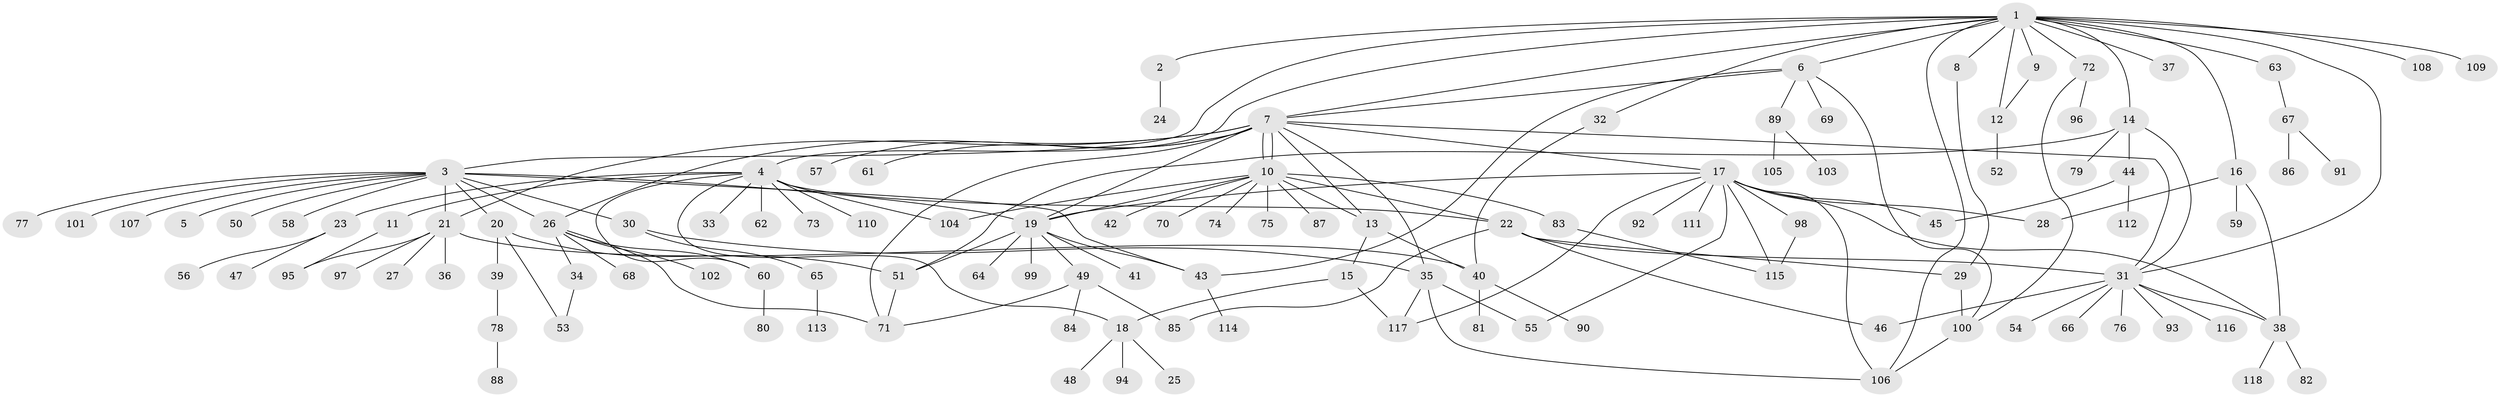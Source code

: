 // Generated by graph-tools (version 1.1) at 2025/35/03/09/25 02:35:25]
// undirected, 118 vertices, 162 edges
graph export_dot {
graph [start="1"]
  node [color=gray90,style=filled];
  1;
  2;
  3;
  4;
  5;
  6;
  7;
  8;
  9;
  10;
  11;
  12;
  13;
  14;
  15;
  16;
  17;
  18;
  19;
  20;
  21;
  22;
  23;
  24;
  25;
  26;
  27;
  28;
  29;
  30;
  31;
  32;
  33;
  34;
  35;
  36;
  37;
  38;
  39;
  40;
  41;
  42;
  43;
  44;
  45;
  46;
  47;
  48;
  49;
  50;
  51;
  52;
  53;
  54;
  55;
  56;
  57;
  58;
  59;
  60;
  61;
  62;
  63;
  64;
  65;
  66;
  67;
  68;
  69;
  70;
  71;
  72;
  73;
  74;
  75;
  76;
  77;
  78;
  79;
  80;
  81;
  82;
  83;
  84;
  85;
  86;
  87;
  88;
  89;
  90;
  91;
  92;
  93;
  94;
  95;
  96;
  97;
  98;
  99;
  100;
  101;
  102;
  103;
  104;
  105;
  106;
  107;
  108;
  109;
  110;
  111;
  112;
  113;
  114;
  115;
  116;
  117;
  118;
  1 -- 2;
  1 -- 3;
  1 -- 4;
  1 -- 6;
  1 -- 7;
  1 -- 8;
  1 -- 9;
  1 -- 12;
  1 -- 14;
  1 -- 16;
  1 -- 31;
  1 -- 32;
  1 -- 37;
  1 -- 63;
  1 -- 72;
  1 -- 106;
  1 -- 108;
  1 -- 109;
  2 -- 24;
  3 -- 5;
  3 -- 19;
  3 -- 20;
  3 -- 21;
  3 -- 26;
  3 -- 30;
  3 -- 43;
  3 -- 50;
  3 -- 58;
  3 -- 77;
  3 -- 101;
  3 -- 107;
  4 -- 11;
  4 -- 18;
  4 -- 22;
  4 -- 23;
  4 -- 33;
  4 -- 60;
  4 -- 62;
  4 -- 73;
  4 -- 104;
  4 -- 110;
  6 -- 7;
  6 -- 43;
  6 -- 69;
  6 -- 89;
  6 -- 100;
  7 -- 10;
  7 -- 10;
  7 -- 13;
  7 -- 17;
  7 -- 19;
  7 -- 21;
  7 -- 26;
  7 -- 31;
  7 -- 35;
  7 -- 57;
  7 -- 61;
  7 -- 71;
  8 -- 29;
  9 -- 12;
  10 -- 13;
  10 -- 19;
  10 -- 22;
  10 -- 42;
  10 -- 70;
  10 -- 74;
  10 -- 75;
  10 -- 83;
  10 -- 87;
  10 -- 104;
  11 -- 95;
  12 -- 52;
  13 -- 15;
  13 -- 40;
  14 -- 31;
  14 -- 44;
  14 -- 51;
  14 -- 79;
  15 -- 18;
  15 -- 117;
  16 -- 28;
  16 -- 38;
  16 -- 59;
  17 -- 19;
  17 -- 28;
  17 -- 38;
  17 -- 45;
  17 -- 55;
  17 -- 92;
  17 -- 98;
  17 -- 106;
  17 -- 111;
  17 -- 115;
  17 -- 117;
  18 -- 25;
  18 -- 48;
  18 -- 94;
  19 -- 41;
  19 -- 43;
  19 -- 49;
  19 -- 51;
  19 -- 64;
  19 -- 99;
  20 -- 39;
  20 -- 51;
  20 -- 53;
  21 -- 27;
  21 -- 36;
  21 -- 40;
  21 -- 95;
  21 -- 97;
  22 -- 29;
  22 -- 31;
  22 -- 46;
  22 -- 85;
  23 -- 47;
  23 -- 56;
  26 -- 34;
  26 -- 60;
  26 -- 68;
  26 -- 71;
  26 -- 102;
  29 -- 100;
  30 -- 35;
  30 -- 65;
  31 -- 38;
  31 -- 46;
  31 -- 54;
  31 -- 66;
  31 -- 76;
  31 -- 93;
  31 -- 116;
  32 -- 40;
  34 -- 53;
  35 -- 55;
  35 -- 106;
  35 -- 117;
  38 -- 82;
  38 -- 118;
  39 -- 78;
  40 -- 81;
  40 -- 90;
  43 -- 114;
  44 -- 45;
  44 -- 112;
  49 -- 71;
  49 -- 84;
  49 -- 85;
  51 -- 71;
  60 -- 80;
  63 -- 67;
  65 -- 113;
  67 -- 86;
  67 -- 91;
  72 -- 96;
  72 -- 100;
  78 -- 88;
  83 -- 115;
  89 -- 103;
  89 -- 105;
  98 -- 115;
  100 -- 106;
}
